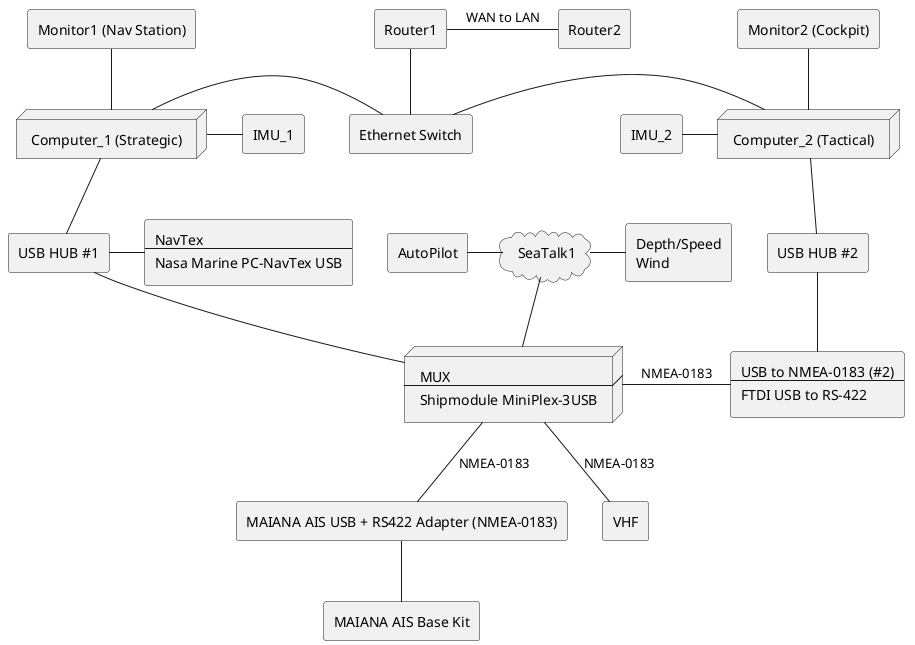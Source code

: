 @startuml

rectangle AIS [
 MAIANA AIS Base Kit
]

rectangle AIS_to_NMEA [
 MAIANA AIS USB + RS422 Adapter (NMEA-0183)
]

node MUX [
 MUX
 ----
 Shipmodule MiniPlex-3USB
]

node comp1 [
 Computer_1 (Strategic)
]

node comp2 [
 Computer_2 (Tactical)
]

rectangle usb_hub1 [
 USB HUB #1
]

rectangle usb_hub2 [
 USB HUB #2
]


rectangle router1 [
 Router1
]

rectangle router2 [
 Router2
]

rectangle Eth_switch [
 Ethernet Switch
]

rectangle mon1 [
 Monitor1 (Nav Station)
]

rectangle mon2 [
 Monitor2 (Cockpit)
]

rectangle USB_to_Serial2 [
 USB to NMEA-0183 (#2)
 ----
 FTDI USB to RS-422
]

cloud seatalk [
 SeaTalk1
]

rectangle instr [
 Depth/Speed
 Wind
]

rectangle AP [
 AutoPilot
]

rectangle IMU1 [
 IMU_1
]

rectangle IMU2 [
 IMU_2
]

rectangle VHF [
 VHF
]

rectangle NavTex [
 NavTex
 ----
 Nasa Marine PC-NavTex USB
]

AIS -u- AIS_to_NMEA

MUX -- AIS_to_NMEA : NMEA-0183
MUX -r- USB_to_Serial2 : NMEA-0183
MUX -u- seatalk
MUX -- VHF : NMEA-0183

seatalk -r- instr
seatalk -l- AP

comp1 -u- mon1
comp2 -u- mon2

comp1 -r- IMU1
comp2 -l- IMU2

usb_hub1 -r- NavTex

comp1 -d- usb_hub1
comp2 -d- usb_hub2

usb_hub1 -- MUX
usb_hub2 -- USB_to_Serial2

router1 -r- router2 : WAN to LAN
Eth_switch -u- router1

Eth_switch -l- comp1
Eth_switch -r- comp2

@enduml

